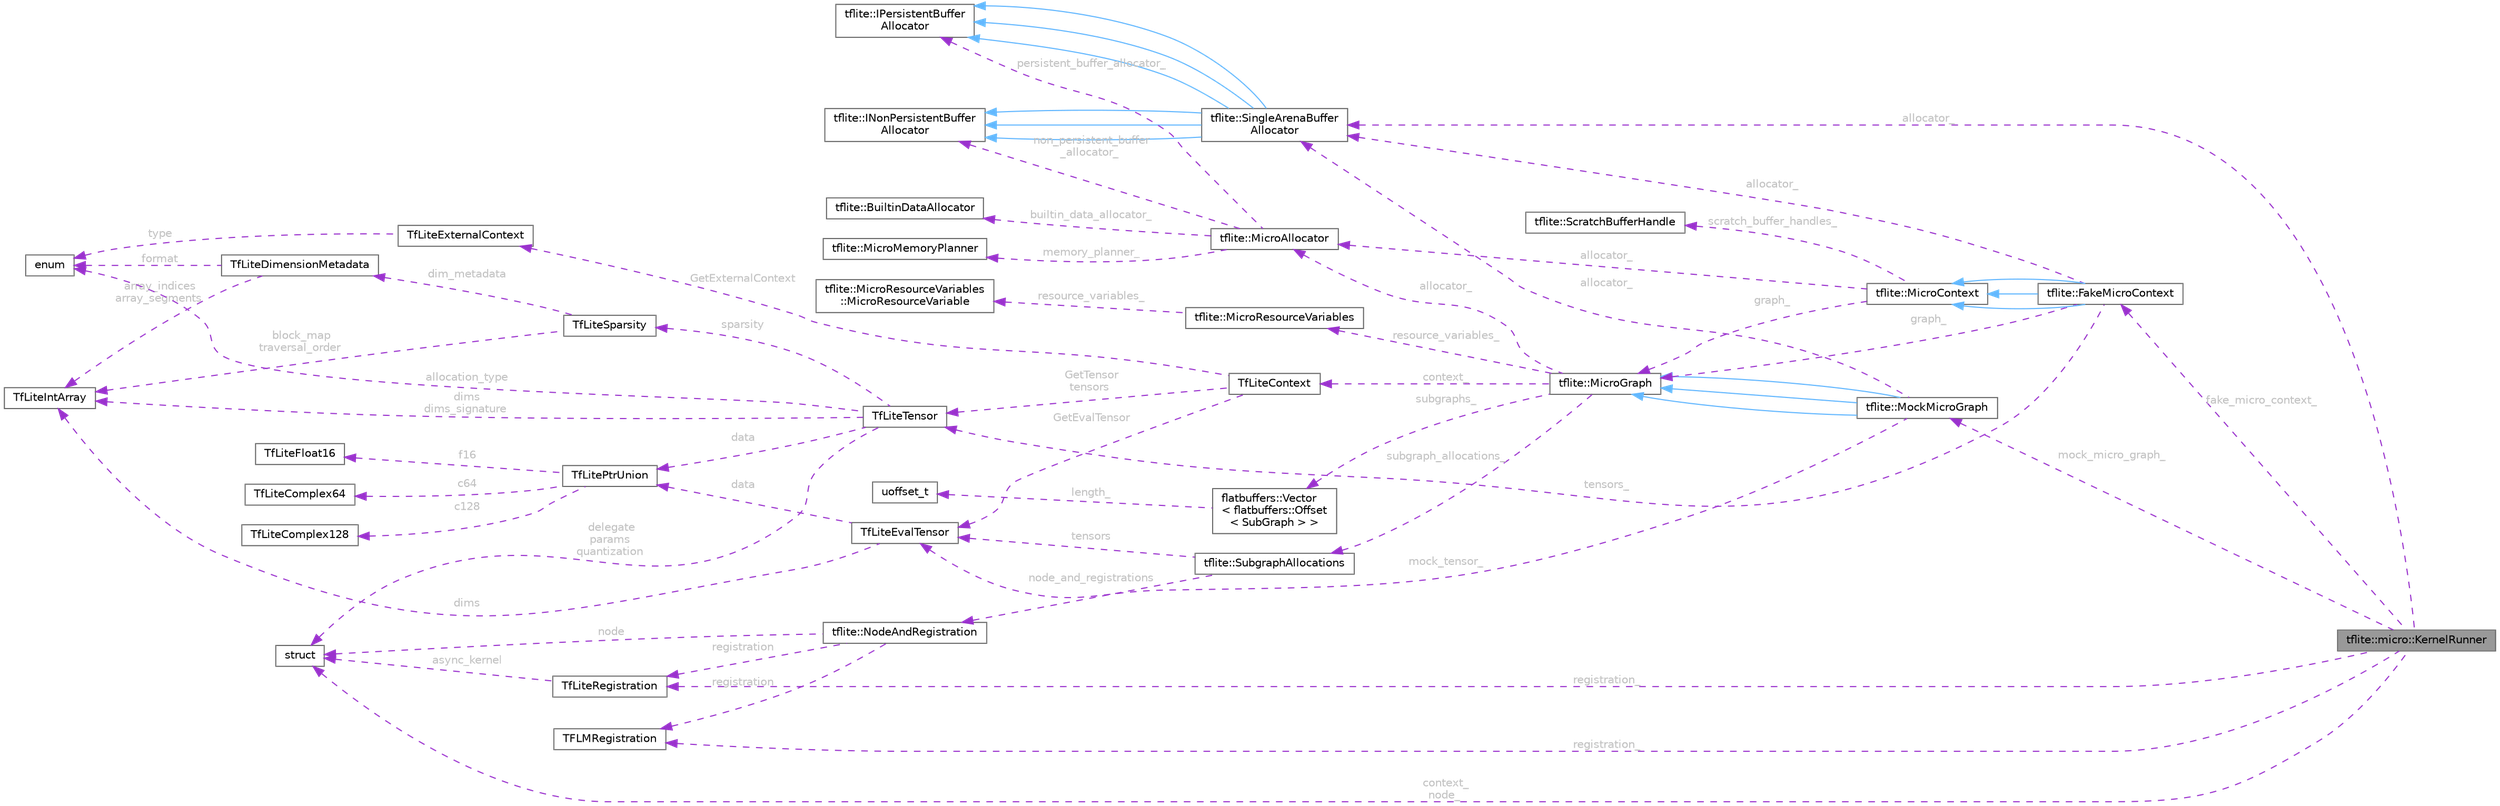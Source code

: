 digraph "tflite::micro::KernelRunner"
{
 // LATEX_PDF_SIZE
  bgcolor="transparent";
  edge [fontname=Helvetica,fontsize=10,labelfontname=Helvetica,labelfontsize=10];
  node [fontname=Helvetica,fontsize=10,shape=box,height=0.2,width=0.4];
  rankdir="LR";
  Node1 [id="Node000001",label="tflite::micro::KernelRunner",height=0.2,width=0.4,color="gray40", fillcolor="grey60", style="filled", fontcolor="black",tooltip=" "];
  Node2 -> Node1 [id="edge62_Node000001_Node000002",dir="back",color="darkorchid3",style="dashed",tooltip=" ",label=" context_\nnode_",fontcolor="grey" ];
  Node2 [id="Node000002",label="struct",height=0.2,width=0.4,color="gray40", fillcolor="white", style="filled",tooltip=" "];
  Node3 -> Node1 [id="edge63_Node000001_Node000003",dir="back",color="darkorchid3",style="dashed",tooltip=" ",label=" registration_",fontcolor="grey" ];
  Node3 [id="Node000003",label="TfLiteRegistration",height=0.2,width=0.4,color="gray40", fillcolor="white", style="filled",URL="$struct_tf_lite_registration.html",tooltip=" "];
  Node2 -> Node3 [id="edge64_Node000003_Node000002",dir="back",color="darkorchid3",style="dashed",tooltip=" ",label=" async_kernel",fontcolor="grey" ];
  Node4 -> Node1 [id="edge65_Node000001_Node000004",dir="back",color="darkorchid3",style="dashed",tooltip=" ",label=" registration_",fontcolor="grey" ];
  Node4 [id="Node000004",label="TFLMRegistration",height=0.2,width=0.4,color="gray40", fillcolor="white", style="filled",URL="$struct_t_f_l_m_registration.html",tooltip=" "];
  Node5 -> Node1 [id="edge66_Node000001_Node000005",dir="back",color="darkorchid3",style="dashed",tooltip=" ",label=" allocator_",fontcolor="grey" ];
  Node5 [id="Node000005",label="tflite::SingleArenaBuffer\lAllocator",height=0.2,width=0.4,color="gray40", fillcolor="white", style="filled",URL="$classtflite_1_1_single_arena_buffer_allocator.html",tooltip=" "];
  Node6 -> Node5 [id="edge67_Node000005_Node000006",dir="back",color="steelblue1",style="solid",tooltip=" "];
  Node6 [id="Node000006",label="tflite::INonPersistentBuffer\lAllocator",height=0.2,width=0.4,color="gray40", fillcolor="white", style="filled",URL="$classtflite_1_1_i_non_persistent_buffer_allocator.html",tooltip=" "];
  Node7 -> Node5 [id="edge68_Node000005_Node000007",dir="back",color="steelblue1",style="solid",tooltip=" "];
  Node7 [id="Node000007",label="tflite::IPersistentBuffer\lAllocator",height=0.2,width=0.4,color="gray40", fillcolor="white", style="filled",URL="$classtflite_1_1_i_persistent_buffer_allocator.html",tooltip=" "];
  Node6 -> Node5 [id="edge69_Node000005_Node000006",dir="back",color="steelblue1",style="solid",tooltip=" "];
  Node7 -> Node5 [id="edge70_Node000005_Node000007",dir="back",color="steelblue1",style="solid",tooltip=" "];
  Node6 -> Node5 [id="edge71_Node000005_Node000006",dir="back",color="steelblue1",style="solid",tooltip=" "];
  Node7 -> Node5 [id="edge72_Node000005_Node000007",dir="back",color="steelblue1",style="solid",tooltip=" "];
  Node8 -> Node1 [id="edge73_Node000001_Node000008",dir="back",color="darkorchid3",style="dashed",tooltip=" ",label=" mock_micro_graph_",fontcolor="grey" ];
  Node8 [id="Node000008",label="tflite::MockMicroGraph",height=0.2,width=0.4,color="gray40", fillcolor="white", style="filled",URL="$classtflite_1_1_mock_micro_graph.html",tooltip=" "];
  Node9 -> Node8 [id="edge74_Node000008_Node000009",dir="back",color="steelblue1",style="solid",tooltip=" "];
  Node9 [id="Node000009",label="tflite::MicroGraph",height=0.2,width=0.4,color="gray40", fillcolor="white", style="filled",URL="$classtflite_1_1_micro_graph.html",tooltip=" "];
  Node10 -> Node9 [id="edge75_Node000009_Node000010",dir="back",color="darkorchid3",style="dashed",tooltip=" ",label=" context_",fontcolor="grey" ];
  Node10 [id="Node000010",label="TfLiteContext",height=0.2,width=0.4,color="gray40", fillcolor="white", style="filled",URL="$struct_tf_lite_context.html",tooltip=" "];
  Node11 -> Node10 [id="edge76_Node000010_Node000011",dir="back",color="darkorchid3",style="dashed",tooltip=" ",label=" GetTensor\ntensors",fontcolor="grey" ];
  Node11 [id="Node000011",label="TfLiteTensor",height=0.2,width=0.4,color="gray40", fillcolor="white", style="filled",URL="$struct_tf_lite_tensor.html",tooltip=" "];
  Node12 -> Node11 [id="edge77_Node000011_Node000012",dir="back",color="darkorchid3",style="dashed",tooltip=" ",label=" data",fontcolor="grey" ];
  Node12 [id="Node000012",label="TfLitePtrUnion",height=0.2,width=0.4,color="gray40", fillcolor="white", style="filled",URL="$union_tf_lite_ptr_union.html",tooltip=" "];
  Node13 -> Node12 [id="edge78_Node000012_Node000013",dir="back",color="darkorchid3",style="dashed",tooltip=" ",label=" f16",fontcolor="grey" ];
  Node13 [id="Node000013",label="TfLiteFloat16",height=0.2,width=0.4,color="gray40", fillcolor="white", style="filled",URL="$struct_tf_lite_float16.html",tooltip="Half precision data type compatible with the C99 definition."];
  Node14 -> Node12 [id="edge79_Node000012_Node000014",dir="back",color="darkorchid3",style="dashed",tooltip=" ",label=" c64",fontcolor="grey" ];
  Node14 [id="Node000014",label="TfLiteComplex64",height=0.2,width=0.4,color="gray40", fillcolor="white", style="filled",URL="$struct_tf_lite_complex64.html",tooltip="Single-precision complex data type compatible with the C99 definition."];
  Node15 -> Node12 [id="edge80_Node000012_Node000015",dir="back",color="darkorchid3",style="dashed",tooltip=" ",label=" c128",fontcolor="grey" ];
  Node15 [id="Node000015",label="TfLiteComplex128",height=0.2,width=0.4,color="gray40", fillcolor="white", style="filled",URL="$struct_tf_lite_complex128.html",tooltip="Double-precision complex data type compatible with the C99 definition."];
  Node16 -> Node11 [id="edge81_Node000011_Node000016",dir="back",color="darkorchid3",style="dashed",tooltip=" ",label=" dims\ndims_signature",fontcolor="grey" ];
  Node16 [id="Node000016",label="TfLiteIntArray",height=0.2,width=0.4,color="gray40", fillcolor="white", style="filled",URL="$struct_tf_lite_int_array.html",tooltip=" "];
  Node2 -> Node11 [id="edge82_Node000011_Node000002",dir="back",color="darkorchid3",style="dashed",tooltip=" ",label=" delegate\nparams\nquantization",fontcolor="grey" ];
  Node17 -> Node11 [id="edge83_Node000011_Node000017",dir="back",color="darkorchid3",style="dashed",tooltip=" ",label=" allocation_type",fontcolor="grey" ];
  Node17 [id="Node000017",label="enum",height=0.2,width=0.4,color="gray40", fillcolor="white", style="filled",tooltip=" "];
  Node18 -> Node11 [id="edge84_Node000011_Node000018",dir="back",color="darkorchid3",style="dashed",tooltip=" ",label=" sparsity",fontcolor="grey" ];
  Node18 [id="Node000018",label="TfLiteSparsity",height=0.2,width=0.4,color="gray40", fillcolor="white", style="filled",URL="$struct_tf_lite_sparsity.html",tooltip=" "];
  Node16 -> Node18 [id="edge85_Node000018_Node000016",dir="back",color="darkorchid3",style="dashed",tooltip=" ",label=" block_map\ntraversal_order",fontcolor="grey" ];
  Node19 -> Node18 [id="edge86_Node000018_Node000019",dir="back",color="darkorchid3",style="dashed",tooltip=" ",label=" dim_metadata",fontcolor="grey" ];
  Node19 [id="Node000019",label="TfLiteDimensionMetadata",height=0.2,width=0.4,color="gray40", fillcolor="white", style="filled",URL="$struct_tf_lite_dimension_metadata.html",tooltip="Metadata to encode each dimension in a sparse tensor."];
  Node17 -> Node19 [id="edge87_Node000019_Node000017",dir="back",color="darkorchid3",style="dashed",tooltip=" ",label=" format",fontcolor="grey" ];
  Node16 -> Node19 [id="edge88_Node000019_Node000016",dir="back",color="darkorchid3",style="dashed",tooltip=" ",label=" array_indices\narray_segments",fontcolor="grey" ];
  Node20 -> Node10 [id="edge89_Node000010_Node000020",dir="back",color="darkorchid3",style="dashed",tooltip=" ",label=" GetExternalContext",fontcolor="grey" ];
  Node20 [id="Node000020",label="TfLiteExternalContext",height=0.2,width=0.4,color="gray40", fillcolor="white", style="filled",URL="$struct_tf_lite_external_context.html",tooltip=" "];
  Node17 -> Node20 [id="edge90_Node000020_Node000017",dir="back",color="darkorchid3",style="dashed",tooltip=" ",label=" type",fontcolor="grey" ];
  Node21 -> Node10 [id="edge91_Node000010_Node000021",dir="back",color="darkorchid3",style="dashed",tooltip=" ",label=" GetEvalTensor",fontcolor="grey" ];
  Node21 [id="Node000021",label="TfLiteEvalTensor",height=0.2,width=0.4,color="gray40", fillcolor="white", style="filled",URL="$struct_tf_lite_eval_tensor.html",tooltip=" "];
  Node12 -> Node21 [id="edge92_Node000021_Node000012",dir="back",color="darkorchid3",style="dashed",tooltip=" ",label=" data",fontcolor="grey" ];
  Node16 -> Node21 [id="edge93_Node000021_Node000016",dir="back",color="darkorchid3",style="dashed",tooltip=" ",label=" dims",fontcolor="grey" ];
  Node22 -> Node9 [id="edge94_Node000009_Node000022",dir="back",color="darkorchid3",style="dashed",tooltip=" ",label=" allocator_",fontcolor="grey" ];
  Node22 [id="Node000022",label="tflite::MicroAllocator",height=0.2,width=0.4,color="gray40", fillcolor="white", style="filled",URL="$classtflite_1_1_micro_allocator.html",tooltip=" "];
  Node6 -> Node22 [id="edge95_Node000022_Node000006",dir="back",color="darkorchid3",style="dashed",tooltip=" ",label=" non_persistent_buffer\l_allocator_",fontcolor="grey" ];
  Node7 -> Node22 [id="edge96_Node000022_Node000007",dir="back",color="darkorchid3",style="dashed",tooltip=" ",label=" persistent_buffer_allocator_",fontcolor="grey" ];
  Node23 -> Node22 [id="edge97_Node000022_Node000023",dir="back",color="darkorchid3",style="dashed",tooltip=" ",label=" builtin_data_allocator_",fontcolor="grey" ];
  Node23 [id="Node000023",label="tflite::BuiltinDataAllocator",height=0.2,width=0.4,color="gray40", fillcolor="white", style="filled",URL="$classtflite_1_1_builtin_data_allocator.html",tooltip=" "];
  Node24 -> Node22 [id="edge98_Node000022_Node000024",dir="back",color="darkorchid3",style="dashed",tooltip=" ",label=" memory_planner_",fontcolor="grey" ];
  Node24 [id="Node000024",label="tflite::MicroMemoryPlanner",height=0.2,width=0.4,color="gray40", fillcolor="white", style="filled",URL="$classtflite_1_1_micro_memory_planner.html",tooltip=" "];
  Node25 -> Node9 [id="edge99_Node000009_Node000025",dir="back",color="darkorchid3",style="dashed",tooltip=" ",label=" subgraph_allocations_",fontcolor="grey" ];
  Node25 [id="Node000025",label="tflite::SubgraphAllocations",height=0.2,width=0.4,color="gray40", fillcolor="white", style="filled",URL="$structtflite_1_1_subgraph_allocations.html",tooltip=" "];
  Node26 -> Node25 [id="edge100_Node000025_Node000026",dir="back",color="darkorchid3",style="dashed",tooltip=" ",label=" node_and_registrations",fontcolor="grey" ];
  Node26 [id="Node000026",label="tflite::NodeAndRegistration",height=0.2,width=0.4,color="gray40", fillcolor="white", style="filled",URL="$structtflite_1_1_node_and_registration.html",tooltip=" "];
  Node2 -> Node26 [id="edge101_Node000026_Node000002",dir="back",color="darkorchid3",style="dashed",tooltip=" ",label=" node",fontcolor="grey" ];
  Node3 -> Node26 [id="edge102_Node000026_Node000003",dir="back",color="darkorchid3",style="dashed",tooltip=" ",label=" registration",fontcolor="grey" ];
  Node4 -> Node26 [id="edge103_Node000026_Node000004",dir="back",color="darkorchid3",style="dashed",tooltip=" ",label=" registration",fontcolor="grey" ];
  Node21 -> Node25 [id="edge104_Node000025_Node000021",dir="back",color="darkorchid3",style="dashed",tooltip=" ",label=" tensors",fontcolor="grey" ];
  Node27 -> Node9 [id="edge105_Node000009_Node000027",dir="back",color="darkorchid3",style="dashed",tooltip=" ",label=" resource_variables_",fontcolor="grey" ];
  Node27 [id="Node000027",label="tflite::MicroResourceVariables",height=0.2,width=0.4,color="gray40", fillcolor="white", style="filled",URL="$classtflite_1_1_micro_resource_variables.html",tooltip=" "];
  Node28 -> Node27 [id="edge106_Node000027_Node000028",dir="back",color="darkorchid3",style="dashed",tooltip=" ",label=" resource_variables_",fontcolor="grey" ];
  Node28 [id="Node000028",label="tflite::MicroResourceVariables\l::MicroResourceVariable",height=0.2,width=0.4,color="gray40", fillcolor="white", style="filled",URL="$structtflite_1_1_micro_resource_variables_1_1_micro_resource_variable.html",tooltip=" "];
  Node29 -> Node9 [id="edge107_Node000009_Node000029",dir="back",color="darkorchid3",style="dashed",tooltip=" ",label=" subgraphs_",fontcolor="grey" ];
  Node29 [id="Node000029",label="flatbuffers::Vector\l\< flatbuffers::Offset\l\< SubGraph \> \>",height=0.2,width=0.4,color="gray40", fillcolor="white", style="filled",URL="$classflatbuffers_1_1_vector.html",tooltip=" "];
  Node30 -> Node29 [id="edge108_Node000029_Node000030",dir="back",color="darkorchid3",style="dashed",tooltip=" ",label=" length_",fontcolor="grey" ];
  Node30 [id="Node000030",label="uoffset_t",height=0.2,width=0.4,color="gray40", fillcolor="white", style="filled",tooltip=" "];
  Node9 -> Node8 [id="edge109_Node000008_Node000009",dir="back",color="steelblue1",style="solid",tooltip=" "];
  Node9 -> Node8 [id="edge110_Node000008_Node000009",dir="back",color="steelblue1",style="solid",tooltip=" "];
  Node5 -> Node8 [id="edge111_Node000008_Node000005",dir="back",color="darkorchid3",style="dashed",tooltip=" ",label=" allocator_",fontcolor="grey" ];
  Node21 -> Node8 [id="edge112_Node000008_Node000021",dir="back",color="darkorchid3",style="dashed",tooltip=" ",label=" mock_tensor_",fontcolor="grey" ];
  Node31 -> Node1 [id="edge113_Node000001_Node000031",dir="back",color="darkorchid3",style="dashed",tooltip=" ",label=" fake_micro_context_",fontcolor="grey" ];
  Node31 [id="Node000031",label="tflite::FakeMicroContext",height=0.2,width=0.4,color="gray40", fillcolor="white", style="filled",URL="$classtflite_1_1_fake_micro_context.html",tooltip=" "];
  Node32 -> Node31 [id="edge114_Node000031_Node000032",dir="back",color="steelblue1",style="solid",tooltip=" "];
  Node32 [id="Node000032",label="tflite::MicroContext",height=0.2,width=0.4,color="gray40", fillcolor="white", style="filled",URL="$classtflite_1_1_micro_context.html",tooltip=" "];
  Node22 -> Node32 [id="edge115_Node000032_Node000022",dir="back",color="darkorchid3",style="dashed",tooltip=" ",label=" allocator_",fontcolor="grey" ];
  Node9 -> Node32 [id="edge116_Node000032_Node000009",dir="back",color="darkorchid3",style="dashed",tooltip=" ",label=" graph_",fontcolor="grey" ];
  Node33 -> Node32 [id="edge117_Node000032_Node000033",dir="back",color="darkorchid3",style="dashed",tooltip=" ",label=" scratch_buffer_handles_",fontcolor="grey" ];
  Node33 [id="Node000033",label="tflite::ScratchBufferHandle",height=0.2,width=0.4,color="gray40", fillcolor="white", style="filled",URL="$structtflite_1_1_scratch_buffer_handle.html",tooltip=" "];
  Node32 -> Node31 [id="edge118_Node000031_Node000032",dir="back",color="steelblue1",style="solid",tooltip=" "];
  Node32 -> Node31 [id="edge119_Node000031_Node000032",dir="back",color="steelblue1",style="solid",tooltip=" "];
  Node11 -> Node31 [id="edge120_Node000031_Node000011",dir="back",color="darkorchid3",style="dashed",tooltip=" ",label=" tensors_",fontcolor="grey" ];
  Node5 -> Node31 [id="edge121_Node000031_Node000005",dir="back",color="darkorchid3",style="dashed",tooltip=" ",label=" allocator_",fontcolor="grey" ];
  Node9 -> Node31 [id="edge122_Node000031_Node000009",dir="back",color="darkorchid3",style="dashed",tooltip=" ",label=" graph_",fontcolor="grey" ];
}
